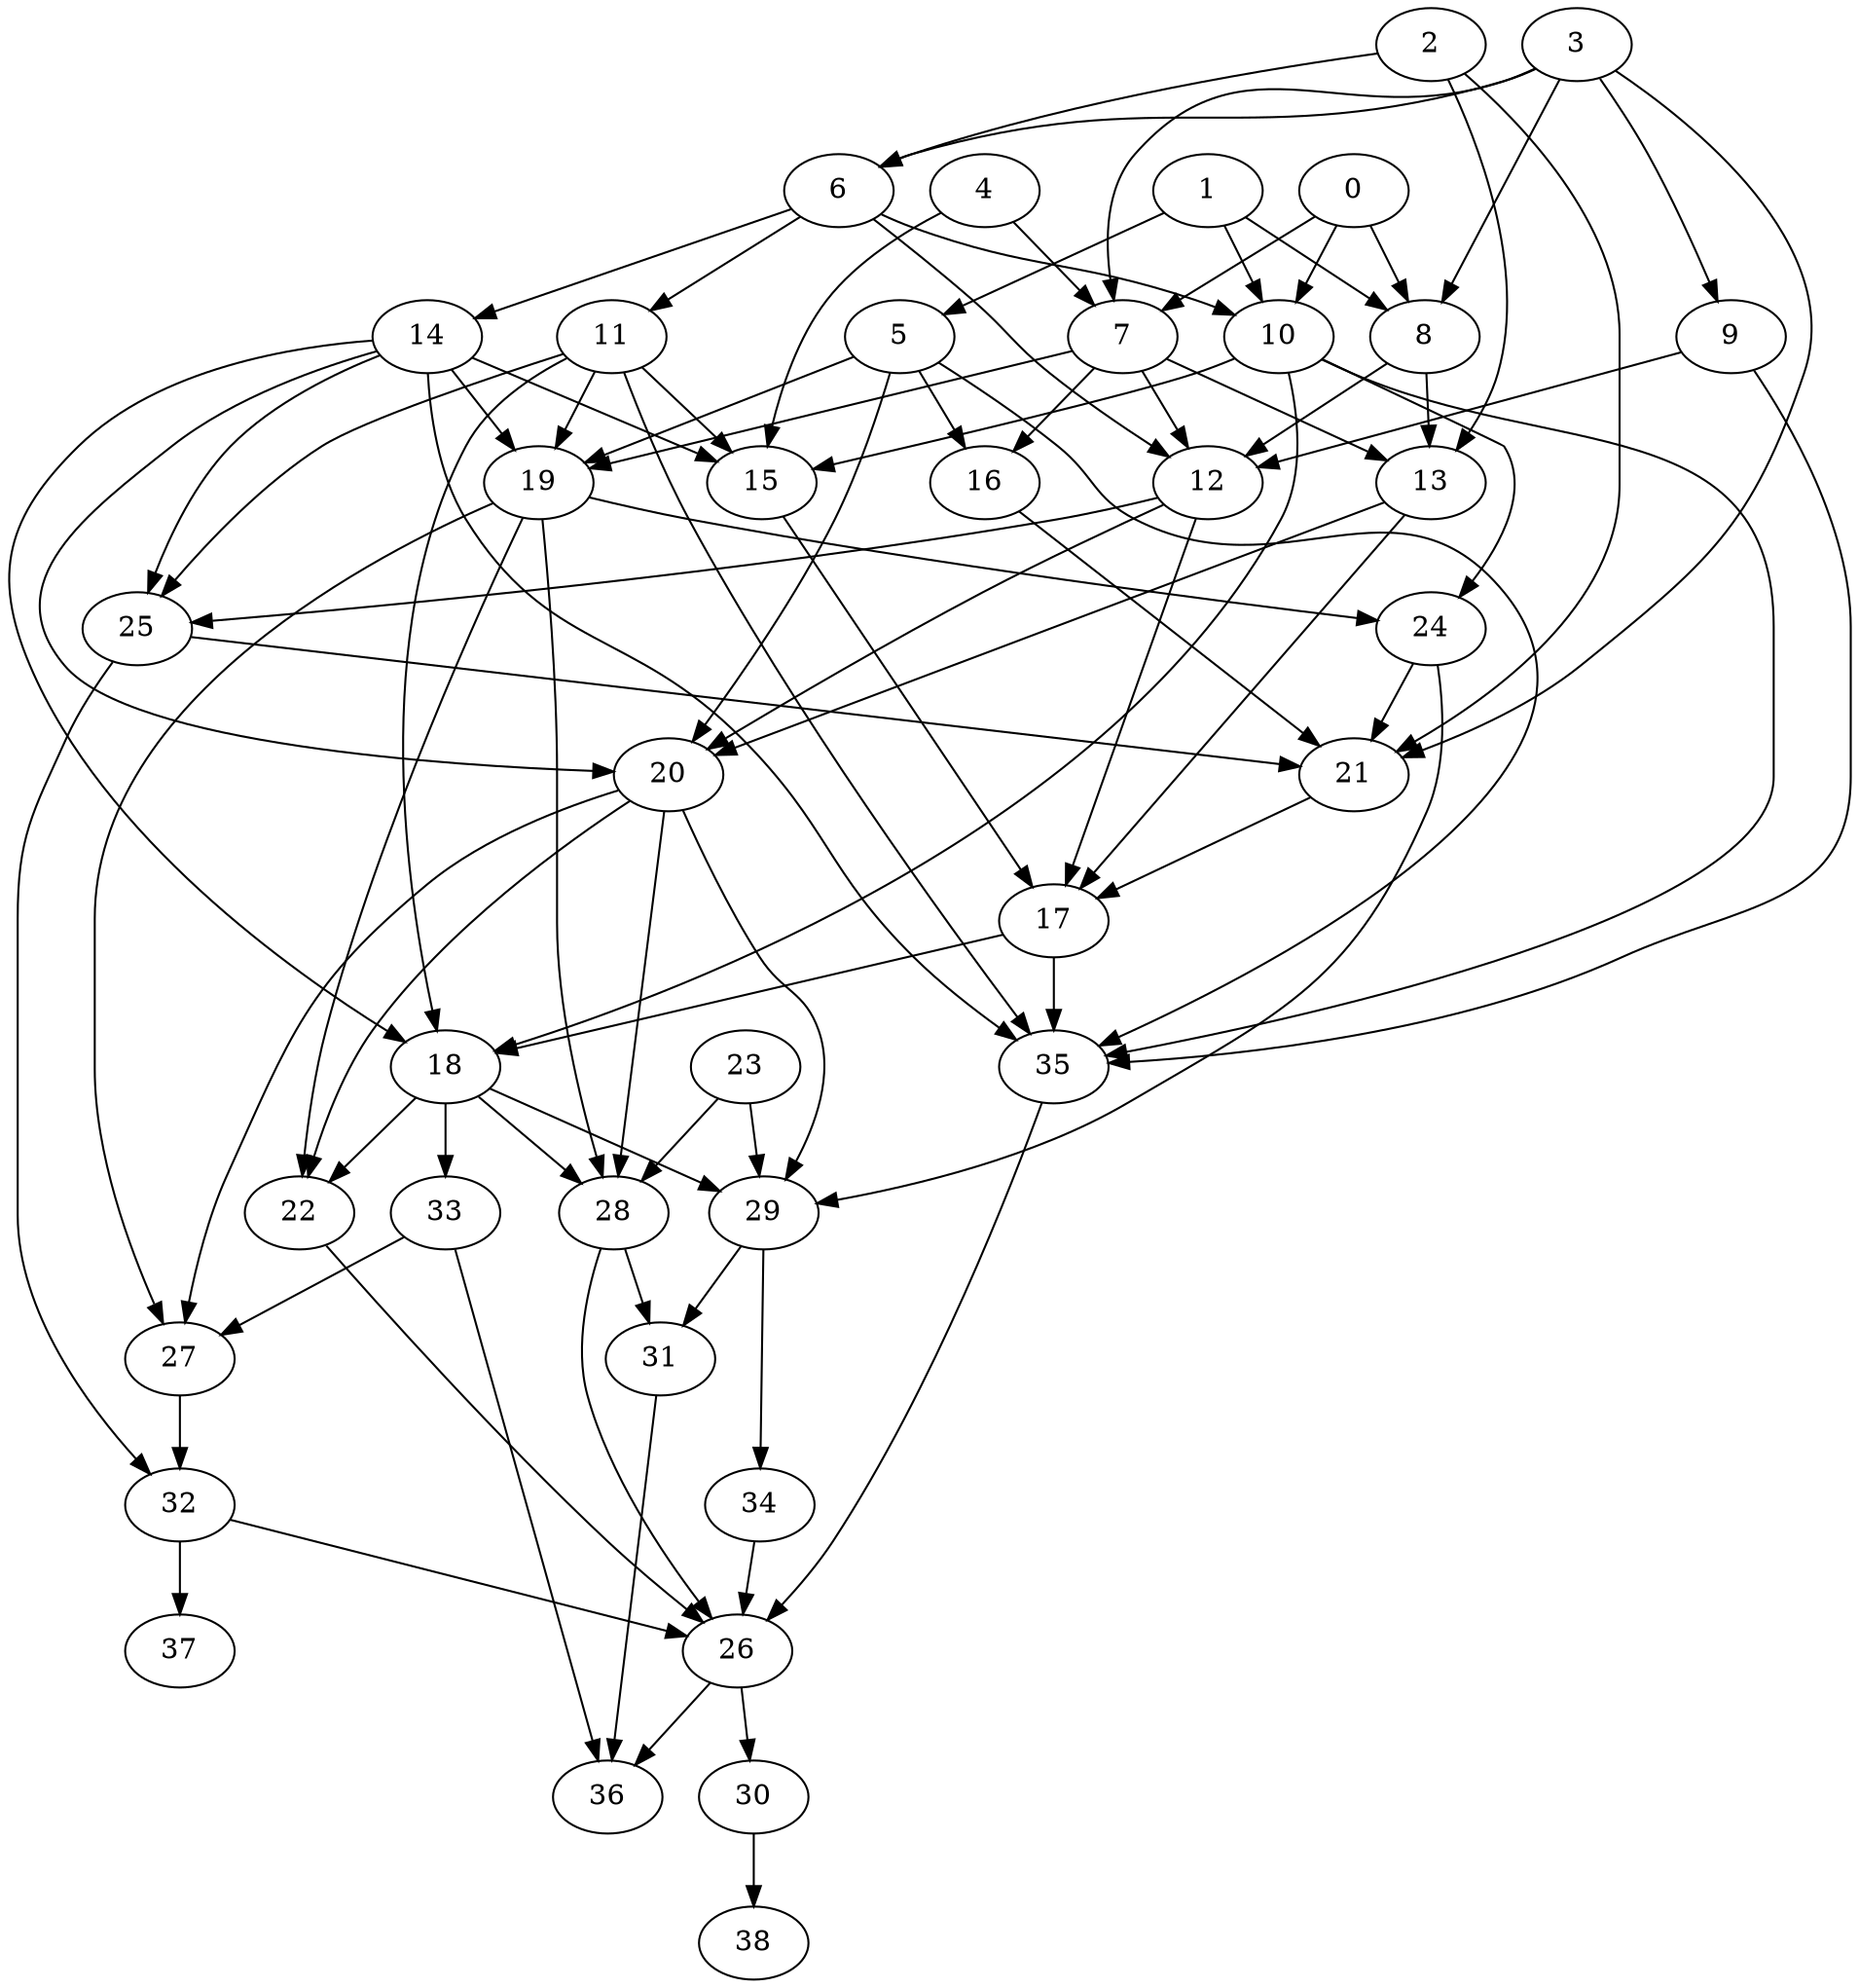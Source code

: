 digraph {
    0 -> 7;
    0 -> 8;
    0 -> 10;
    1 -> 5;
    1 -> 8;
    1 -> 10;
    2 -> 6;
    2 -> 13;
    2 -> 21;
    3 -> 6;
    3 -> 7;
    3 -> 8;
    3 -> 9;
    3 -> 21;
    4 -> 7;
    4 -> 15;
    5 -> 16;
    5 -> 19;
    5 -> 20;
    5 -> 35;
    6 -> 10;
    6 -> 11;
    6 -> 12;
    6 -> 14;
    7 -> 12;
    7 -> 13;
    7 -> 16;
    7 -> 19;
    8 -> 12;
    8 -> 13;
    9 -> 12;
    9 -> 35;
    10 -> 15;
    10 -> 18;
    10 -> 24;
    10 -> 35;
    11 -> 15;
    11 -> 18;
    11 -> 19;
    11 -> 25;
    11 -> 35;
    12 -> 17;
    12 -> 20;
    12 -> 25;
    13 -> 17;
    13 -> 20;
    14 -> 15;
    14 -> 18;
    14 -> 19;
    14 -> 20;
    14 -> 25;
    14 -> 35;
    15 -> 17;
    16 -> 21;
    17 -> 18;
    17 -> 35;
    18 -> 22;
    18 -> 28;
    18 -> 29;
    18 -> 33;
    19 -> 22;
    19 -> 24;
    19 -> 27;
    19 -> 28;
    20 -> 22;
    20 -> 27;
    20 -> 28;
    20 -> 29;
    21 -> 17;
    22 -> 26;
    23 -> 28;
    23 -> 29;
    24 -> 21;
    24 -> 29;
    25 -> 21;
    25 -> 32;
    26 -> 30;
    26 -> 36;
    27 -> 32;
    28 -> 26;
    28 -> 31;
    29 -> 31;
    29 -> 34;
    30 -> 38;
    31 -> 36;
    32 -> 26;
    32 -> 37;
    33 -> 27;
    33 -> 36;
    34 -> 26;
    35 -> 26;
}
